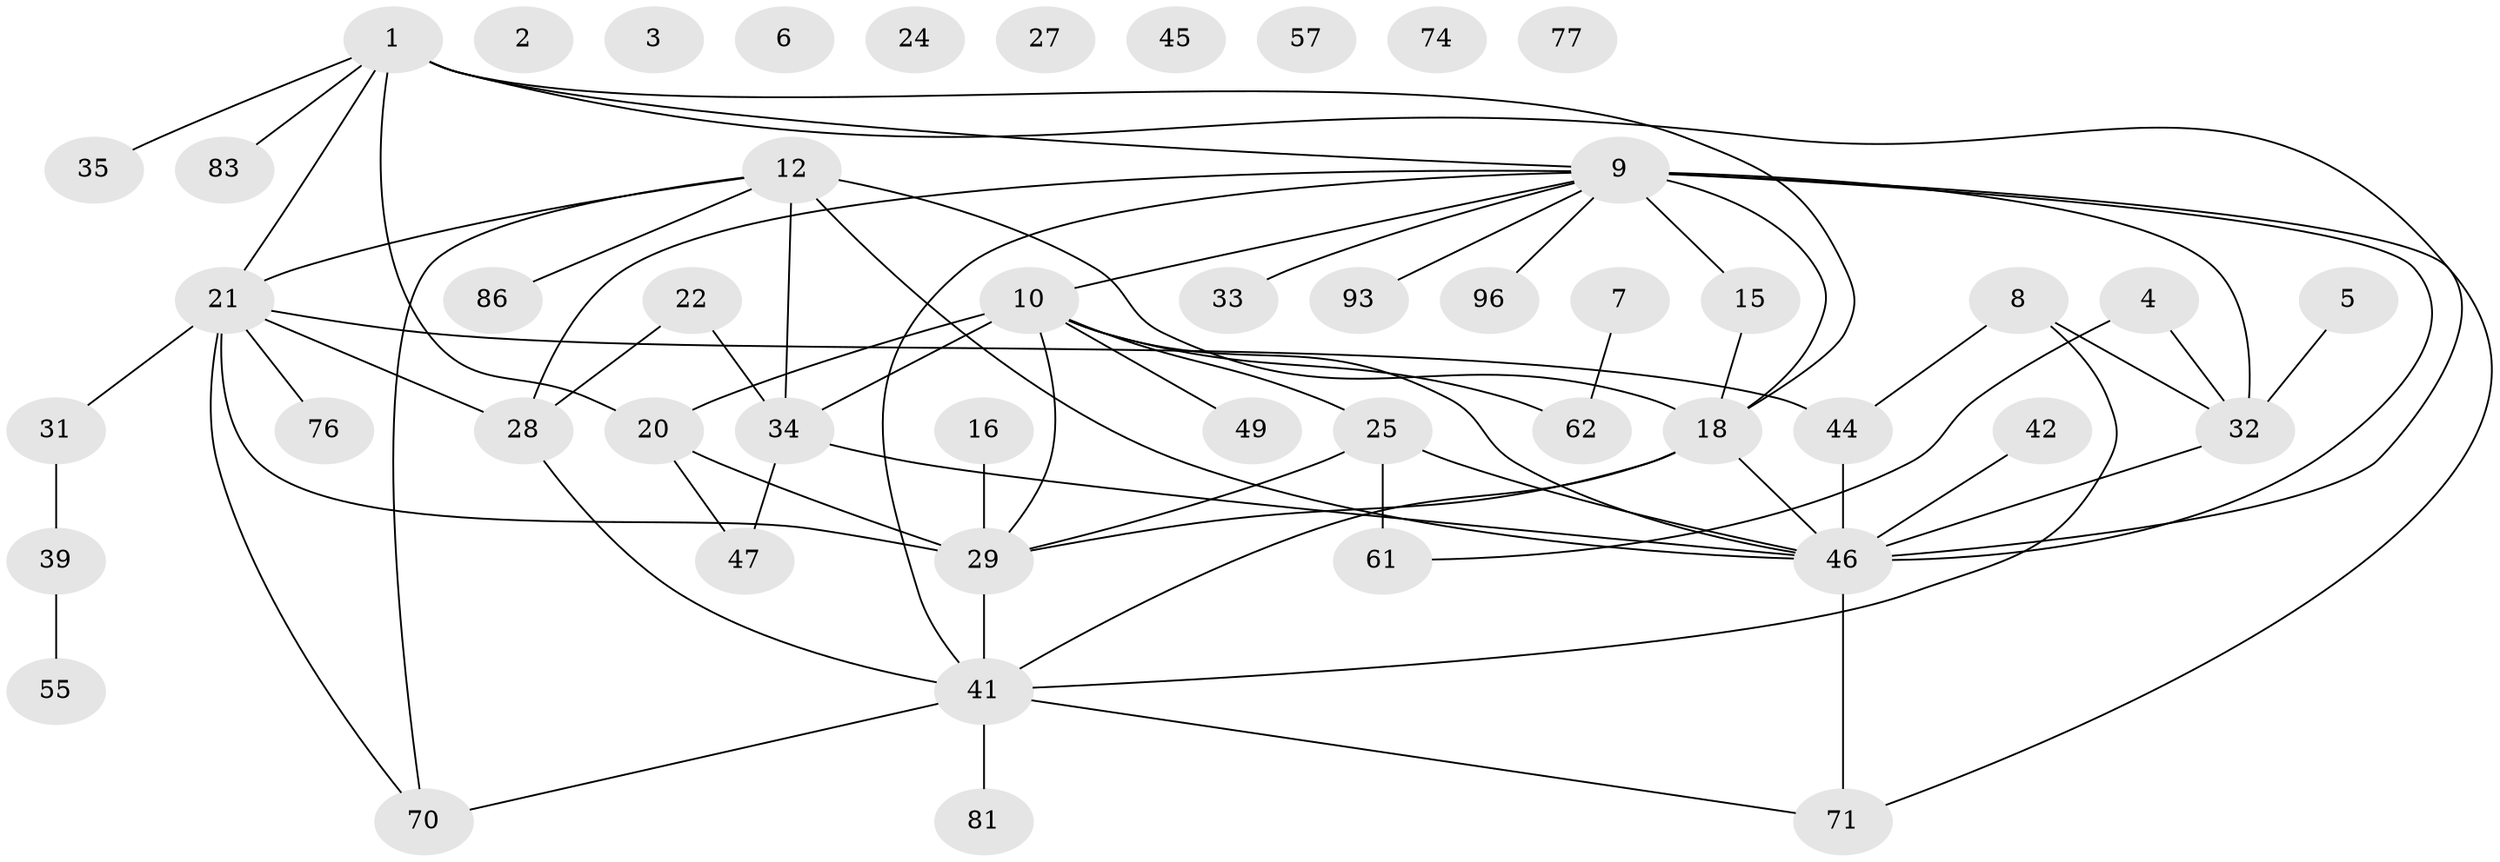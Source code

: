 // original degree distribution, {4: 0.15306122448979592, 0: 0.09183673469387756, 2: 0.21428571428571427, 1: 0.19387755102040816, 3: 0.22448979591836735, 5: 0.061224489795918366, 6: 0.05102040816326531, 7: 0.01020408163265306}
// Generated by graph-tools (version 1.1) at 2025/12/03/09/25 04:12:55]
// undirected, 49 vertices, 69 edges
graph export_dot {
graph [start="1"]
  node [color=gray90,style=filled];
  1 [super="+79"];
  2;
  3;
  4;
  5;
  6;
  7;
  8 [super="+26+50"];
  9 [super="+56+13+54+36"];
  10 [super="+88+90+11"];
  12 [super="+14+80"];
  15 [super="+37"];
  16;
  18 [super="+53+19"];
  20 [super="+43"];
  21 [super="+67+23+73+66"];
  22;
  24;
  25 [super="+97+75"];
  27;
  28;
  29 [super="+38"];
  31;
  32 [super="+78"];
  33;
  34 [super="+40"];
  35;
  39;
  41 [super="+48"];
  42;
  44 [super="+68"];
  45;
  46 [super="+59+64+58+85"];
  47;
  49;
  55 [super="+95"];
  57;
  61 [super="+82"];
  62;
  70;
  71;
  74;
  76 [super="+89"];
  77;
  81;
  83;
  86;
  93;
  96;
  1 -- 20 [weight=2];
  1 -- 46;
  1 -- 18;
  1 -- 35;
  1 -- 21;
  1 -- 83;
  1 -- 9;
  4 -- 61;
  4 -- 32;
  5 -- 32;
  7 -- 62;
  8 -- 32;
  8 -- 41;
  8 -- 44;
  9 -- 32 [weight=2];
  9 -- 96;
  9 -- 46 [weight=2];
  9 -- 41;
  9 -- 33;
  9 -- 71;
  9 -- 15;
  9 -- 18;
  9 -- 28;
  9 -- 93;
  9 -- 10;
  10 -- 49;
  10 -- 62;
  10 -- 46;
  10 -- 20;
  10 -- 25;
  10 -- 29;
  10 -- 34;
  12 -- 86;
  12 -- 70;
  12 -- 46;
  12 -- 18 [weight=2];
  12 -- 34;
  12 -- 21;
  15 -- 18;
  16 -- 29;
  18 -- 46;
  18 -- 29;
  18 -- 41;
  20 -- 47;
  20 -- 29;
  21 -- 76;
  21 -- 31;
  21 -- 28;
  21 -- 44;
  21 -- 70;
  21 -- 29 [weight=3];
  22 -- 28;
  22 -- 34;
  25 -- 61 [weight=2];
  25 -- 29;
  25 -- 46;
  28 -- 41;
  29 -- 41;
  31 -- 39;
  32 -- 46;
  34 -- 47;
  34 -- 46;
  39 -- 55;
  41 -- 81;
  41 -- 70;
  41 -- 71;
  42 -- 46;
  44 -- 46 [weight=2];
  46 -- 71;
}
